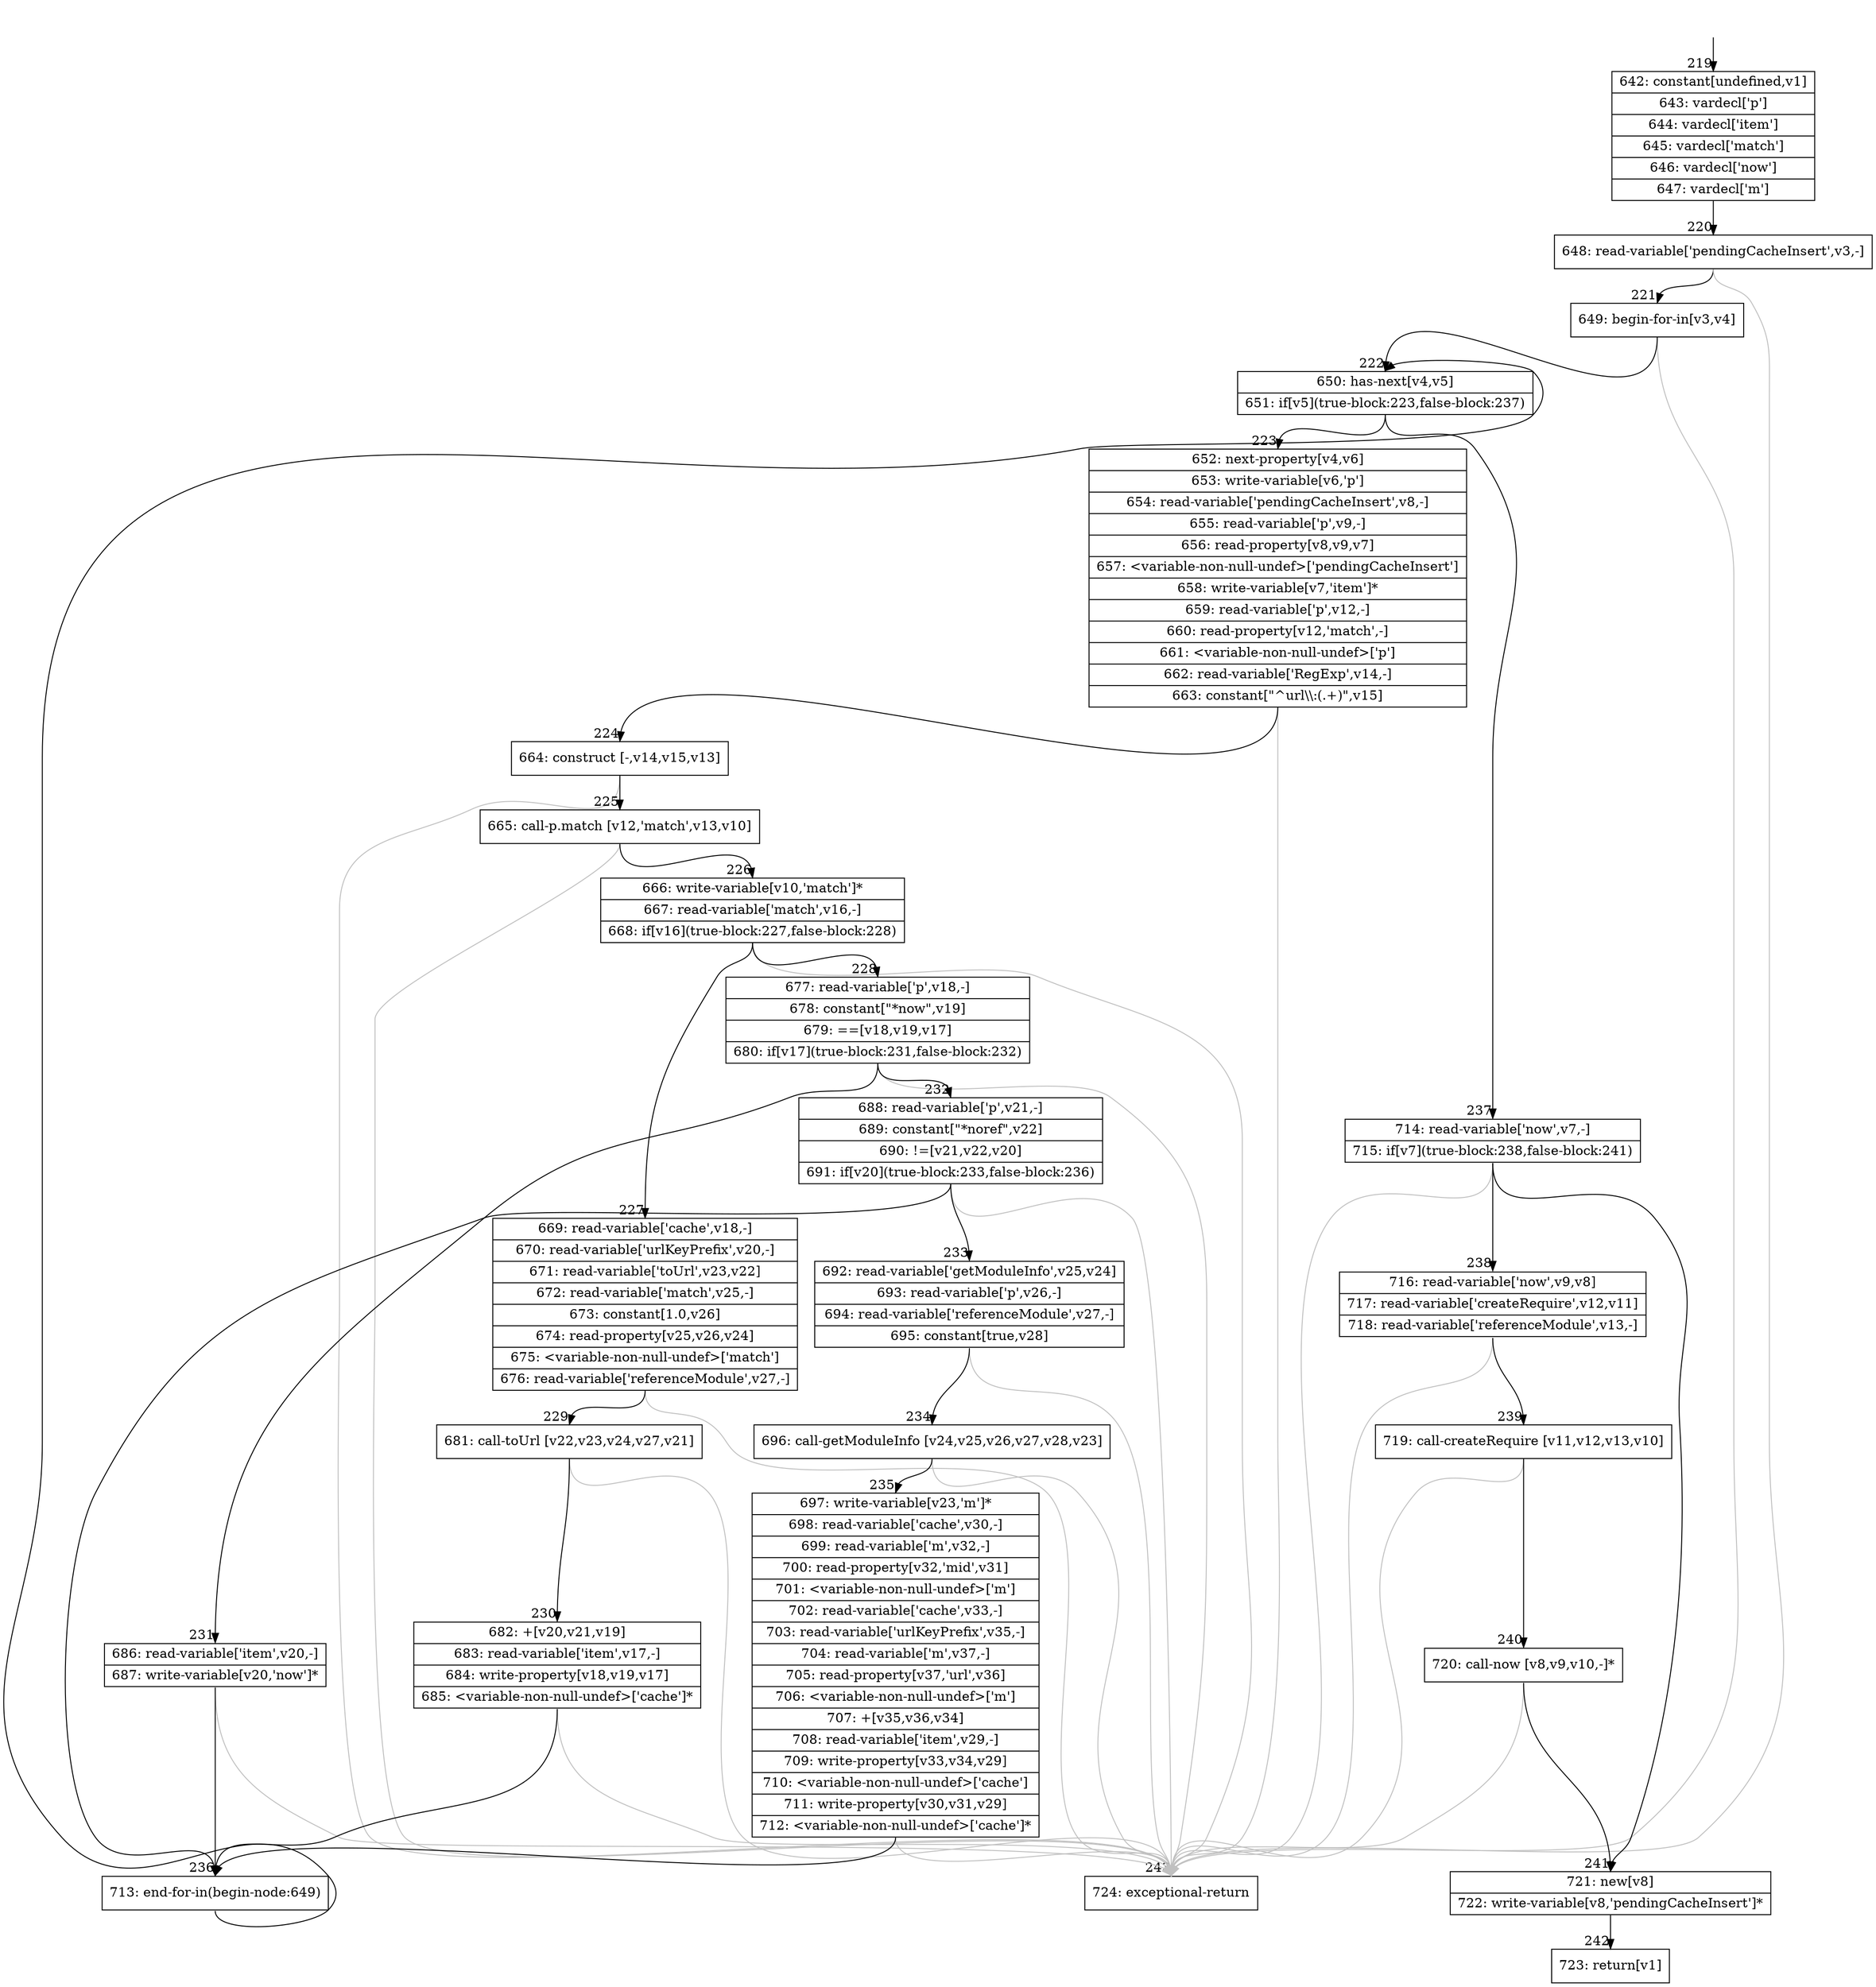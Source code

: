 digraph {
rankdir="TD"
BB_entry26[shape=none,label=""];
BB_entry26 -> BB219 [tailport=s, headport=n, headlabel="    219"]
BB219 [shape=record label="{642: constant[undefined,v1]|643: vardecl['p']|644: vardecl['item']|645: vardecl['match']|646: vardecl['now']|647: vardecl['m']}" ] 
BB219 -> BB220 [tailport=s, headport=n, headlabel="      220"]
BB220 [shape=record label="{648: read-variable['pendingCacheInsert',v3,-]}" ] 
BB220 -> BB221 [tailport=s, headport=n, headlabel="      221"]
BB220 -> BB243 [tailport=s, headport=n, color=gray, headlabel="      243"]
BB221 [shape=record label="{649: begin-for-in[v3,v4]}" ] 
BB221 -> BB222 [tailport=s, headport=n, headlabel="      222"]
BB221 -> BB243 [tailport=s, headport=n, color=gray]
BB222 [shape=record label="{650: has-next[v4,v5]|651: if[v5](true-block:223,false-block:237)}" ] 
BB222 -> BB223 [tailport=s, headport=n, headlabel="      223"]
BB222 -> BB237 [tailport=s, headport=n, headlabel="      237"]
BB223 [shape=record label="{652: next-property[v4,v6]|653: write-variable[v6,'p']|654: read-variable['pendingCacheInsert',v8,-]|655: read-variable['p',v9,-]|656: read-property[v8,v9,v7]|657: \<variable-non-null-undef\>['pendingCacheInsert']|658: write-variable[v7,'item']*|659: read-variable['p',v12,-]|660: read-property[v12,'match',-]|661: \<variable-non-null-undef\>['p']|662: read-variable['RegExp',v14,-]|663: constant[\"^url\\\\:(.+)\",v15]}" ] 
BB223 -> BB224 [tailport=s, headport=n, headlabel="      224"]
BB223 -> BB243 [tailport=s, headport=n, color=gray]
BB224 [shape=record label="{664: construct [-,v14,v15,v13]}" ] 
BB224 -> BB225 [tailport=s, headport=n, headlabel="      225"]
BB224 -> BB243 [tailport=s, headport=n, color=gray]
BB225 [shape=record label="{665: call-p.match [v12,'match',v13,v10]}" ] 
BB225 -> BB226 [tailport=s, headport=n, headlabel="      226"]
BB225 -> BB243 [tailport=s, headport=n, color=gray]
BB226 [shape=record label="{666: write-variable[v10,'match']*|667: read-variable['match',v16,-]|668: if[v16](true-block:227,false-block:228)}" ] 
BB226 -> BB227 [tailport=s, headport=n, headlabel="      227"]
BB226 -> BB228 [tailport=s, headport=n, headlabel="      228"]
BB226 -> BB243 [tailport=s, headport=n, color=gray]
BB227 [shape=record label="{669: read-variable['cache',v18,-]|670: read-variable['urlKeyPrefix',v20,-]|671: read-variable['toUrl',v23,v22]|672: read-variable['match',v25,-]|673: constant[1.0,v26]|674: read-property[v25,v26,v24]|675: \<variable-non-null-undef\>['match']|676: read-variable['referenceModule',v27,-]}" ] 
BB227 -> BB229 [tailport=s, headport=n, headlabel="      229"]
BB227 -> BB243 [tailport=s, headport=n, color=gray]
BB228 [shape=record label="{677: read-variable['p',v18,-]|678: constant[\"*now\",v19]|679: ==[v18,v19,v17]|680: if[v17](true-block:231,false-block:232)}" ] 
BB228 -> BB231 [tailport=s, headport=n, headlabel="      231"]
BB228 -> BB232 [tailport=s, headport=n, headlabel="      232"]
BB228 -> BB243 [tailport=s, headport=n, color=gray]
BB229 [shape=record label="{681: call-toUrl [v22,v23,v24,v27,v21]}" ] 
BB229 -> BB230 [tailport=s, headport=n, headlabel="      230"]
BB229 -> BB243 [tailport=s, headport=n, color=gray]
BB230 [shape=record label="{682: +[v20,v21,v19]|683: read-variable['item',v17,-]|684: write-property[v18,v19,v17]|685: \<variable-non-null-undef\>['cache']*}" ] 
BB230 -> BB236 [tailport=s, headport=n, headlabel="      236"]
BB230 -> BB243 [tailport=s, headport=n, color=gray]
BB231 [shape=record label="{686: read-variable['item',v20,-]|687: write-variable[v20,'now']*}" ] 
BB231 -> BB236 [tailport=s, headport=n]
BB231 -> BB243 [tailport=s, headport=n, color=gray]
BB232 [shape=record label="{688: read-variable['p',v21,-]|689: constant[\"*noref\",v22]|690: !=[v21,v22,v20]|691: if[v20](true-block:233,false-block:236)}" ] 
BB232 -> BB233 [tailport=s, headport=n, headlabel="      233"]
BB232 -> BB236 [tailport=s, headport=n]
BB232 -> BB243 [tailport=s, headport=n, color=gray]
BB233 [shape=record label="{692: read-variable['getModuleInfo',v25,v24]|693: read-variable['p',v26,-]|694: read-variable['referenceModule',v27,-]|695: constant[true,v28]}" ] 
BB233 -> BB234 [tailport=s, headport=n, headlabel="      234"]
BB233 -> BB243 [tailport=s, headport=n, color=gray]
BB234 [shape=record label="{696: call-getModuleInfo [v24,v25,v26,v27,v28,v23]}" ] 
BB234 -> BB235 [tailport=s, headport=n, headlabel="      235"]
BB234 -> BB243 [tailport=s, headport=n, color=gray]
BB235 [shape=record label="{697: write-variable[v23,'m']*|698: read-variable['cache',v30,-]|699: read-variable['m',v32,-]|700: read-property[v32,'mid',v31]|701: \<variable-non-null-undef\>['m']|702: read-variable['cache',v33,-]|703: read-variable['urlKeyPrefix',v35,-]|704: read-variable['m',v37,-]|705: read-property[v37,'url',v36]|706: \<variable-non-null-undef\>['m']|707: +[v35,v36,v34]|708: read-variable['item',v29,-]|709: write-property[v33,v34,v29]|710: \<variable-non-null-undef\>['cache']|711: write-property[v30,v31,v29]|712: \<variable-non-null-undef\>['cache']*}" ] 
BB235 -> BB236 [tailport=s, headport=n]
BB235 -> BB243 [tailport=s, headport=n, color=gray]
BB236 [shape=record label="{713: end-for-in(begin-node:649)}" ] 
BB236 -> BB222 [tailport=s, headport=n]
BB237 [shape=record label="{714: read-variable['now',v7,-]|715: if[v7](true-block:238,false-block:241)}" ] 
BB237 -> BB238 [tailport=s, headport=n, headlabel="      238"]
BB237 -> BB241 [tailport=s, headport=n, headlabel="      241"]
BB237 -> BB243 [tailport=s, headport=n, color=gray]
BB238 [shape=record label="{716: read-variable['now',v9,v8]|717: read-variable['createRequire',v12,v11]|718: read-variable['referenceModule',v13,-]}" ] 
BB238 -> BB239 [tailport=s, headport=n, headlabel="      239"]
BB238 -> BB243 [tailport=s, headport=n, color=gray]
BB239 [shape=record label="{719: call-createRequire [v11,v12,v13,v10]}" ] 
BB239 -> BB240 [tailport=s, headport=n, headlabel="      240"]
BB239 -> BB243 [tailport=s, headport=n, color=gray]
BB240 [shape=record label="{720: call-now [v8,v9,v10,-]*}" ] 
BB240 -> BB241 [tailport=s, headport=n]
BB240 -> BB243 [tailport=s, headport=n, color=gray]
BB241 [shape=record label="{721: new[v8]|722: write-variable[v8,'pendingCacheInsert']*}" ] 
BB241 -> BB242 [tailport=s, headport=n, headlabel="      242"]
BB242 [shape=record label="{723: return[v1]}" ] 
BB243 [shape=record label="{724: exceptional-return}" ] 
//#$~ 512
}
